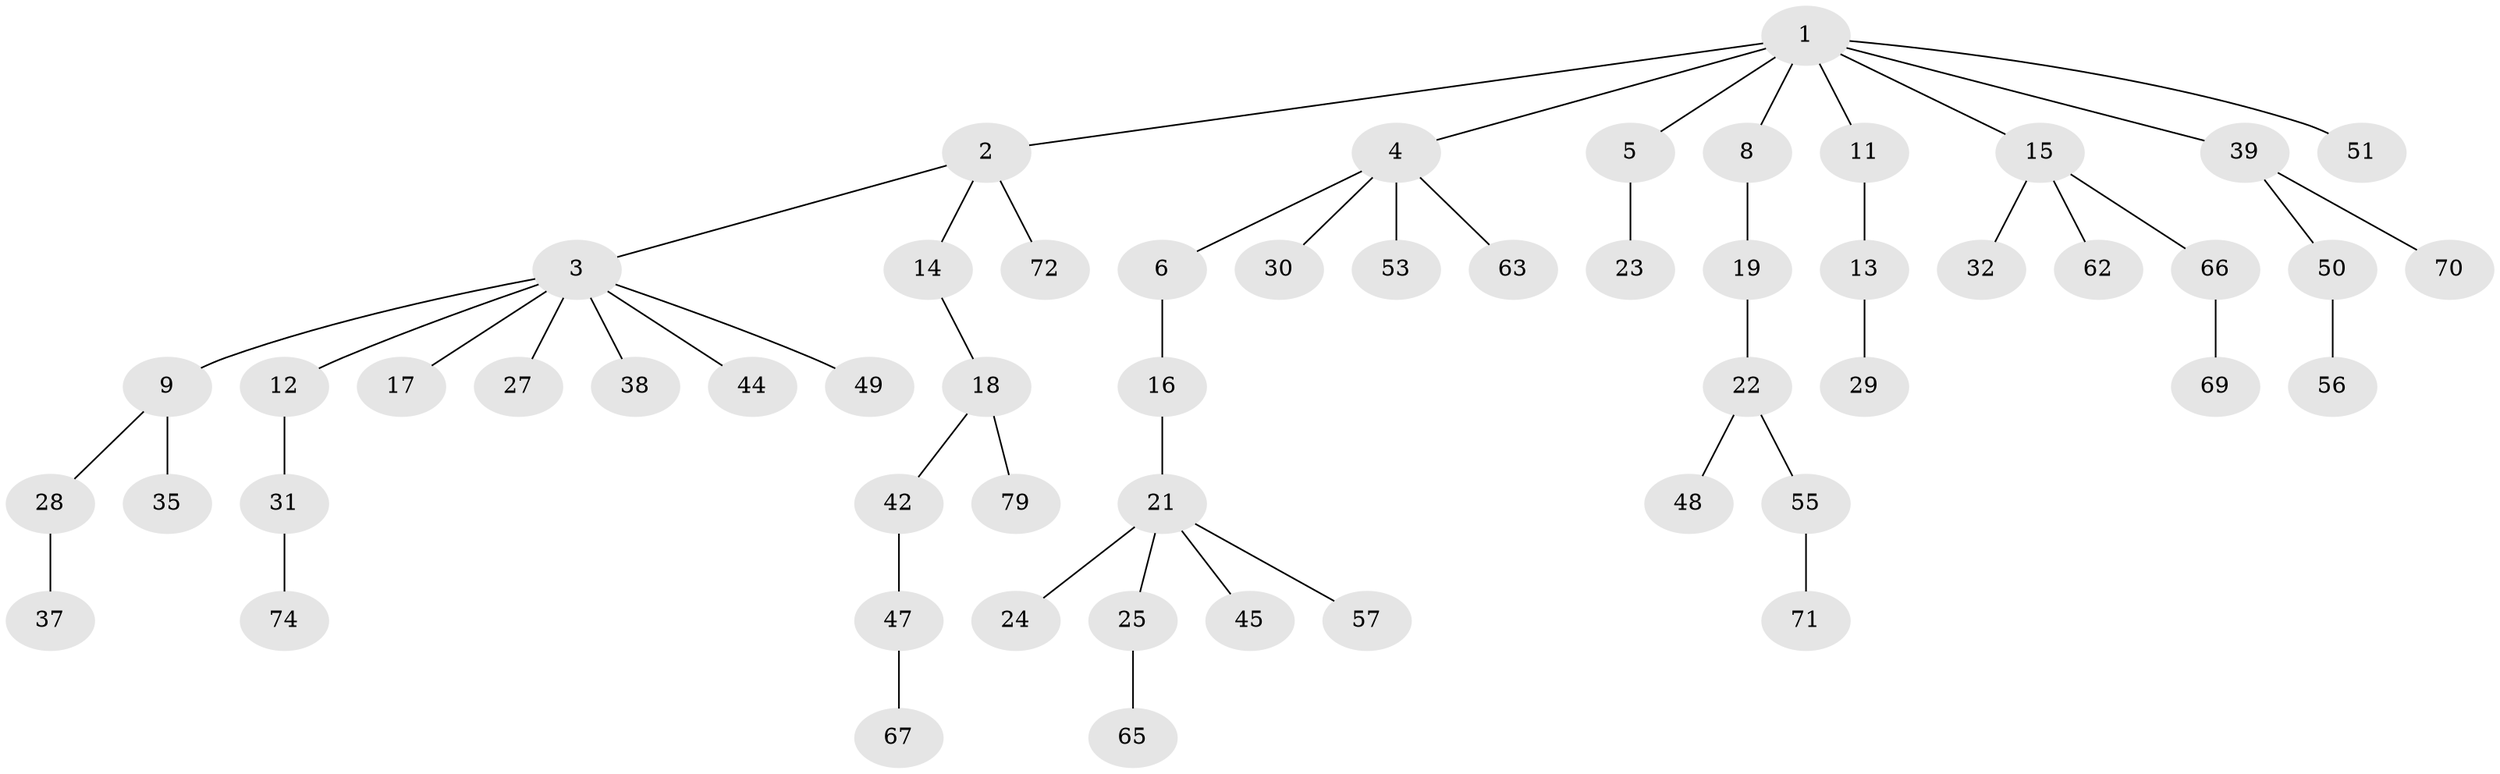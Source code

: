 // Generated by graph-tools (version 1.1) at 2025/24/03/03/25 07:24:08]
// undirected, 55 vertices, 54 edges
graph export_dot {
graph [start="1"]
  node [color=gray90,style=filled];
  1 [super="+7"];
  2 [super="+60"];
  3 [super="+10"];
  4 [super="+36"];
  5 [super="+40"];
  6 [super="+59"];
  8;
  9;
  11;
  12 [super="+52"];
  13 [super="+34"];
  14;
  15 [super="+20"];
  16;
  17 [super="+61"];
  18 [super="+33"];
  19;
  21 [super="+43"];
  22 [super="+64"];
  23 [super="+26"];
  24;
  25;
  27;
  28 [super="+76"];
  29 [super="+68"];
  30;
  31 [super="+58"];
  32;
  35;
  37 [super="+46"];
  38;
  39 [super="+41"];
  42;
  44;
  45;
  47 [super="+75"];
  48 [super="+54"];
  49;
  50;
  51 [super="+78"];
  53;
  55 [super="+73"];
  56;
  57;
  62;
  63;
  65;
  66;
  67;
  69;
  70;
  71 [super="+77"];
  72;
  74;
  79;
  1 -- 2;
  1 -- 4;
  1 -- 5;
  1 -- 8;
  1 -- 15;
  1 -- 39;
  1 -- 51;
  1 -- 11;
  2 -- 3;
  2 -- 14;
  2 -- 72;
  3 -- 9;
  3 -- 12;
  3 -- 17;
  3 -- 49;
  3 -- 38;
  3 -- 27;
  3 -- 44;
  4 -- 6;
  4 -- 30;
  4 -- 53;
  4 -- 63;
  5 -- 23;
  6 -- 16;
  8 -- 19;
  9 -- 28;
  9 -- 35;
  11 -- 13;
  12 -- 31;
  13 -- 29;
  14 -- 18;
  15 -- 66;
  15 -- 32;
  15 -- 62;
  16 -- 21;
  18 -- 42;
  18 -- 79;
  19 -- 22;
  21 -- 24;
  21 -- 25;
  21 -- 57;
  21 -- 45;
  22 -- 48;
  22 -- 55;
  25 -- 65;
  28 -- 37;
  31 -- 74;
  39 -- 50;
  39 -- 70;
  42 -- 47;
  47 -- 67;
  50 -- 56;
  55 -- 71;
  66 -- 69;
}
